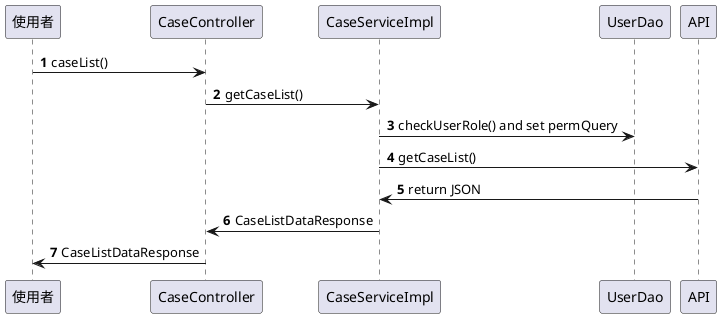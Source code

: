@startuml

autonumber

使用者 -> CaseController: caseList()
CaseController -> CaseServiceImpl: getCaseList()
CaseServiceImpl -> UserDao: checkUserRole() and set permQuery
CaseServiceImpl -> API: getCaseList()
API -> CaseServiceImpl: return JSON
CaseServiceImpl -> CaseController: CaseListDataResponse
CaseController -> 使用者: CaseListDataResponse
@enduml